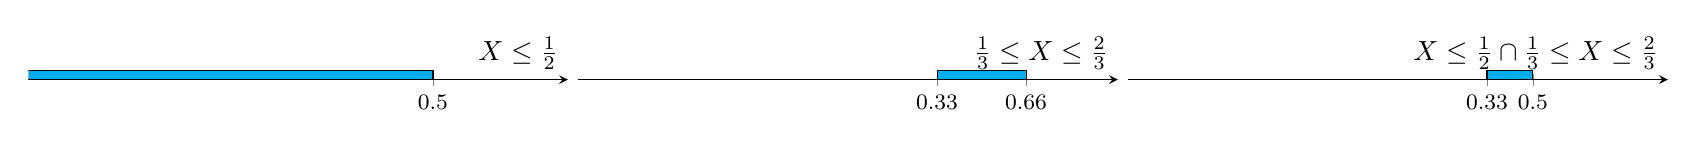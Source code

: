 
\begin{tikzpicture}
\begin{axis}[%
compat=newest, %footnotesize
tick label style={font=\footnotesize},
label style={font=\small},
legend style={font=\small},
axis x line = center,
axis y line = center,
every axis/.style={pin distance=1ex},
trim axis left,
axis x line=center,
axis y line=none,
xmin=-1,xmax=1,
ymin=0, ymax= 1,
xtick={0.5},
xlabel= $X \leq \frac{1}{2}$
]
\addplot[fill=cyan,domain=-10:0.5] {0.02}\closedcycle;
\end{axis}
\end{tikzpicture}
\begin{tikzpicture}
\begin{axis}[compat=newest, %footnotesize
tick label style={font=\footnotesize},
label style={font=\small},
legend style={font=\small},
axis x line = center,
axis y line = center,
every axis/.style={pin distance=1ex},
trim axis left,
axis x line=center,
axis y line=none,
xmin=-1,xmax=1,
ymin=0, ymax= 1,
xtick={0.33,0.66},
xlabel= $\frac{1}{3} \leq X \leq \frac{2}{3}$
]
\addplot[fill=cyan,domain=0.33:0.66] {0.02}\closedcycle;
\end{axis}
\end{tikzpicture}
\begin{tikzpicture}
\begin{axis}[compat=newest, %footnotesize
tick label style={font=\footnotesize},
label style={font=\small},
legend style={font=\small},
axis x line = center,
axis y line = center,
every axis/.style={pin distance=1ex},
trim axis left,
axis x line=center,
axis y line=none,
xmin=-1,xmax=1,
ymin=0, ymax= 1,
xtick={0.33,0.5},
xlabel=  $ X \leq \frac{1}{2} \cap \frac{1}{3} \leq X \leq \frac{2}{3}$
]
\addplot[fill=cyan,domain=0.33:0.5] {0.02}\closedcycle;
\end{axis}
\end{tikzpicture}
